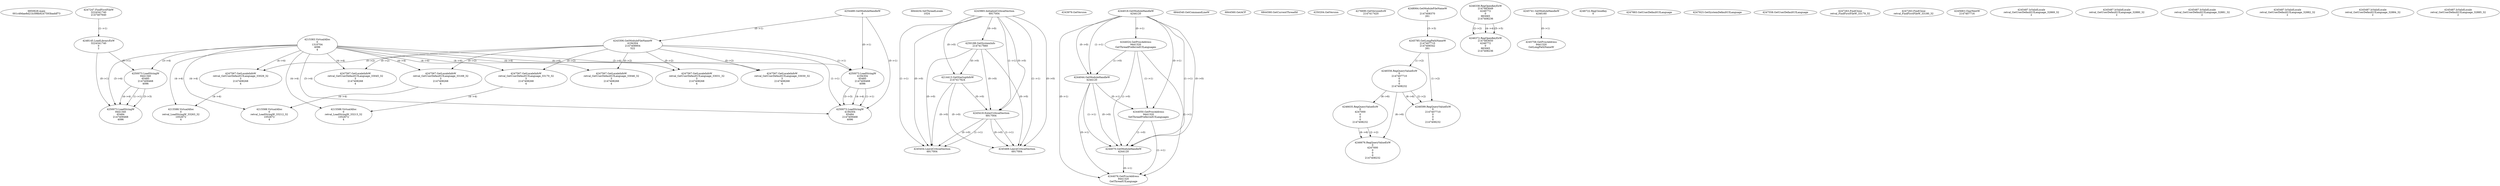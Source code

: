 // Global SCDG with merge call
digraph {
	0 [label="6850628.main
001c49dae8d21b398b9247593baddf73"]
	1 [label="4254480.GetModuleHandleW
0"]
	2 [label="6844434.SetThreadLocale
1024"]
	3 [label="4243965.InitializeCriticalSection
6917004"]
	4 [label="4243979.GetVersion
"]
	5 [label="4244018.GetModuleHandleW
4244120"]
	6 [label="4244024.GetProcAddress
9441320
GetThreadPreferredUILanguages"]
	5 -> 6 [label="(0-->1)"]
	7 [label="4244044.GetModuleHandleW
4244120"]
	5 -> 7 [label="(1-->1)"]
	5 -> 7 [label="(0-->0)"]
	6 -> 7 [label="(1-->0)"]
	8 [label="4244050.GetProcAddress
9441320
SetThreadPreferredUILanguages"]
	5 -> 8 [label="(0-->1)"]
	6 -> 8 [label="(1-->1)"]
	7 -> 8 [label="(0-->1)"]
	9 [label="4244070.GetModuleHandleW
4244120"]
	5 -> 9 [label="(1-->1)"]
	7 -> 9 [label="(1-->1)"]
	5 -> 9 [label="(0-->0)"]
	6 -> 9 [label="(1-->0)"]
	7 -> 9 [label="(0-->0)"]
	8 -> 9 [label="(1-->0)"]
	10 [label="4244076.GetProcAddress
9441320
GetThreadUILanguage"]
	5 -> 10 [label="(0-->1)"]
	6 -> 10 [label="(1-->1)"]
	7 -> 10 [label="(0-->1)"]
	8 -> 10 [label="(1-->1)"]
	9 -> 10 [label="(0-->1)"]
	11 [label="4250188.GetSystemInfo
2147417660"]
	3 -> 11 [label="(0-->0)"]
	12 [label="6844540.GetCommandLineW
"]
	13 [label="4214413.GetStartupInfoW
2147417624"]
	3 -> 13 [label="(0-->0)"]
	11 -> 13 [label="(0-->0)"]
	14 [label="6844560.GetACP
"]
	15 [label="6844580.GetCurrentThreadId
"]
	16 [label="4250204.GetVersion
"]
	17 [label="4276690.GetVersionExW
2147417420"]
	18 [label="4243306.GetModuleFileNameW
4194304
2147408904
522"]
	1 -> 18 [label="(0-->1)"]
	19 [label="4248064.GetModuleFileNameW
0
2147408370
261"]
	20 [label="4215383.VirtualAlloc
0
1310704
4096
4"]
	21 [label="4246338.RegOpenKeyExW
2147483649
4246772
0
983065
2147408236"]
	22 [label="4245741.GetModuleHandleW
4246160"]
	23 [label="4245758.GetProcAddress
9441320
GetLongPathNameW"]
	22 -> 23 [label="(0-->1)"]
	24 [label="4245785.GetLongPathNameW
2147407710
2147406542
261"]
	19 -> 24 [label="(3-->3)"]
	25 [label="4246556.RegQueryValueExW
0
2147407710
0
0
0
2147408232"]
	24 -> 25 [label="(1-->2)"]
	26 [label="4246599.RegQueryValueExW
0
2147407710
0
0
0
2147408232"]
	24 -> 26 [label="(1-->2)"]
	25 -> 26 [label="(2-->2)"]
	25 -> 26 [label="(6-->6)"]
	27 [label="4246722.RegCloseKey
0"]
	28 [label="4247883.GetUserDefaultUILanguage
"]
	29 [label="4245418.EnterCriticalSection
6917004"]
	3 -> 29 [label="(1-->1)"]
	3 -> 29 [label="(0-->0)"]
	11 -> 29 [label="(0-->0)"]
	13 -> 29 [label="(0-->0)"]
	30 [label="4245454.LeaveCriticalSection
6917004"]
	3 -> 30 [label="(1-->1)"]
	29 -> 30 [label="(1-->1)"]
	3 -> 30 [label="(0-->0)"]
	11 -> 30 [label="(0-->0)"]
	13 -> 30 [label="(0-->0)"]
	29 -> 30 [label="(0-->0)"]
	31 [label="4247923.GetSystemDefaultUILanguage
"]
	32 [label="4247558.GetUserDefaultUILanguage
"]
	33 [label="4247567.GetLocaleInfoW
retval_GetUserDefaultUILanguage_33169_32
3
2147408268
4"]
	18 -> 33 [label="(0-->2)"]
	20 -> 33 [label="(4-->4)"]
	34 [label="4247247.FindFirstFileW
3224341740
2147407640"]
	35 [label="4247263.FindClose
retval_FindFirstFileW_33179_32"]
	36 [label="4248145.LoadLibraryExW
3224341740
0
2"]
	34 -> 36 [label="(1-->1)"]
	37 [label="4250073.LoadStringW
9441340
65485
2147409468
4096"]
	36 -> 37 [label="(0-->1)"]
	20 -> 37 [label="(3-->4)"]
	38 [label="4215588.VirtualAlloc
0
retval_LoadStringW_33212_32
1052672
4"]
	20 -> 38 [label="(4-->4)"]
	33 -> 38 [label="(4-->4)"]
	39 [label="4247567.GetLocaleInfoW
retval_GetUserDefaultUILanguage_33170_32
3
2147408268
4"]
	18 -> 39 [label="(0-->2)"]
	20 -> 39 [label="(4-->4)"]
	40 [label="4247263.FindClose
retval_FindFirstFileW_33180_32"]
	41 [label="4215588.VirtualAlloc
0
retval_LoadStringW_33213_32
1052672
4"]
	20 -> 41 [label="(4-->4)"]
	39 -> 41 [label="(4-->4)"]
	42 [label="4246635.RegQueryValueExW
0
4247000
0
0
0
2147408232"]
	25 -> 42 [label="(6-->6)"]
	43 [label="4246676.RegQueryValueExW
0
4247000
0
0
0
2147408232"]
	42 -> 43 [label="(2-->2)"]
	25 -> 43 [label="(6-->6)"]
	42 -> 43 [label="(6-->6)"]
	44 [label="4247567.GetLocaleInfoW
retval_GetUserDefaultUILanguage_33029_32
3
2147408268
4"]
	18 -> 44 [label="(0-->2)"]
	20 -> 44 [label="(4-->4)"]
	45 [label="4250073.LoadStringW
4194304
65485
2147409468
4096"]
	1 -> 45 [label="(0-->1)"]
	18 -> 45 [label="(1-->1)"]
	20 -> 45 [label="(3-->4)"]
	46 [label="4215588.VirtualAlloc
0
retval_LoadStringW_33263_32
1052672
4"]
	20 -> 46 [label="(4-->4)"]
	44 -> 46 [label="(4-->4)"]
	47 [label="4246372.RegOpenKeyExW
2147483650
4246772
0
983065
2147408236"]
	21 -> 47 [label="(2-->2)"]
	21 -> 47 [label="(4-->4)"]
	21 -> 47 [label="(5-->5)"]
	48 [label="4247567.GetLocaleInfoW
retval_GetUserDefaultUILanguage_33031_32
3
2147408268
4"]
	18 -> 48 [label="(0-->2)"]
	20 -> 48 [label="(4-->4)"]
	49 [label="4250073.LoadStringW
4194304
65484
2147409468
4096"]
	1 -> 49 [label="(0-->1)"]
	18 -> 49 [label="(1-->1)"]
	45 -> 49 [label="(1-->1)"]
	45 -> 49 [label="(3-->3)"]
	20 -> 49 [label="(3-->4)"]
	45 -> 49 [label="(4-->4)"]
	50 [label="4250073.LoadStringW
9441340
65484
2147409468
4096"]
	36 -> 50 [label="(0-->1)"]
	37 -> 50 [label="(1-->1)"]
	37 -> 50 [label="(3-->3)"]
	20 -> 50 [label="(3-->4)"]
	37 -> 50 [label="(4-->4)"]
	51 [label="4247567.GetLocaleInfoW
retval_GetUserDefaultUILanguage_33030_32
3
2147408268
4"]
	18 -> 51 [label="(0-->2)"]
	20 -> 51 [label="(4-->4)"]
	52 [label="4247567.GetLocaleInfoW
retval_GetUserDefaultUILanguage_33045_32
3
2147408268
4"]
	18 -> 52 [label="(0-->2)"]
	20 -> 52 [label="(4-->4)"]
	53 [label="4247567.GetLocaleInfoW
retval_GetUserDefaultUILanguage_33046_32
3
2147408268
4"]
	18 -> 53 [label="(0-->2)"]
	20 -> 53 [label="(4-->4)"]
	54 [label="4245683.CharNextW
2147407716"]
	55 [label="4245469.LeaveCriticalSection
6917004"]
	3 -> 55 [label="(1-->1)"]
	29 -> 55 [label="(1-->1)"]
	3 -> 55 [label="(0-->0)"]
	11 -> 55 [label="(0-->0)"]
	13 -> 55 [label="(0-->0)"]
	29 -> 55 [label="(0-->0)"]
	56 [label="4245487.IsValidLocale
retval_GetUserDefaultUILanguage_32869_32
2"]
	57 [label="4245487.IsValidLocale
retval_GetUserDefaultUILanguage_32880_32
2"]
	58 [label="4245487.IsValidLocale
retval_GetUserDefaultUILanguage_32881_32
2"]
	59 [label="4245487.IsValidLocale
retval_GetUserDefaultUILanguage_32882_32
2"]
	60 [label="4245487.IsValidLocale
retval_GetUserDefaultUILanguage_32884_32
2"]
	61 [label="4245487.IsValidLocale
retval_GetUserDefaultUILanguage_32885_32
2"]
}
